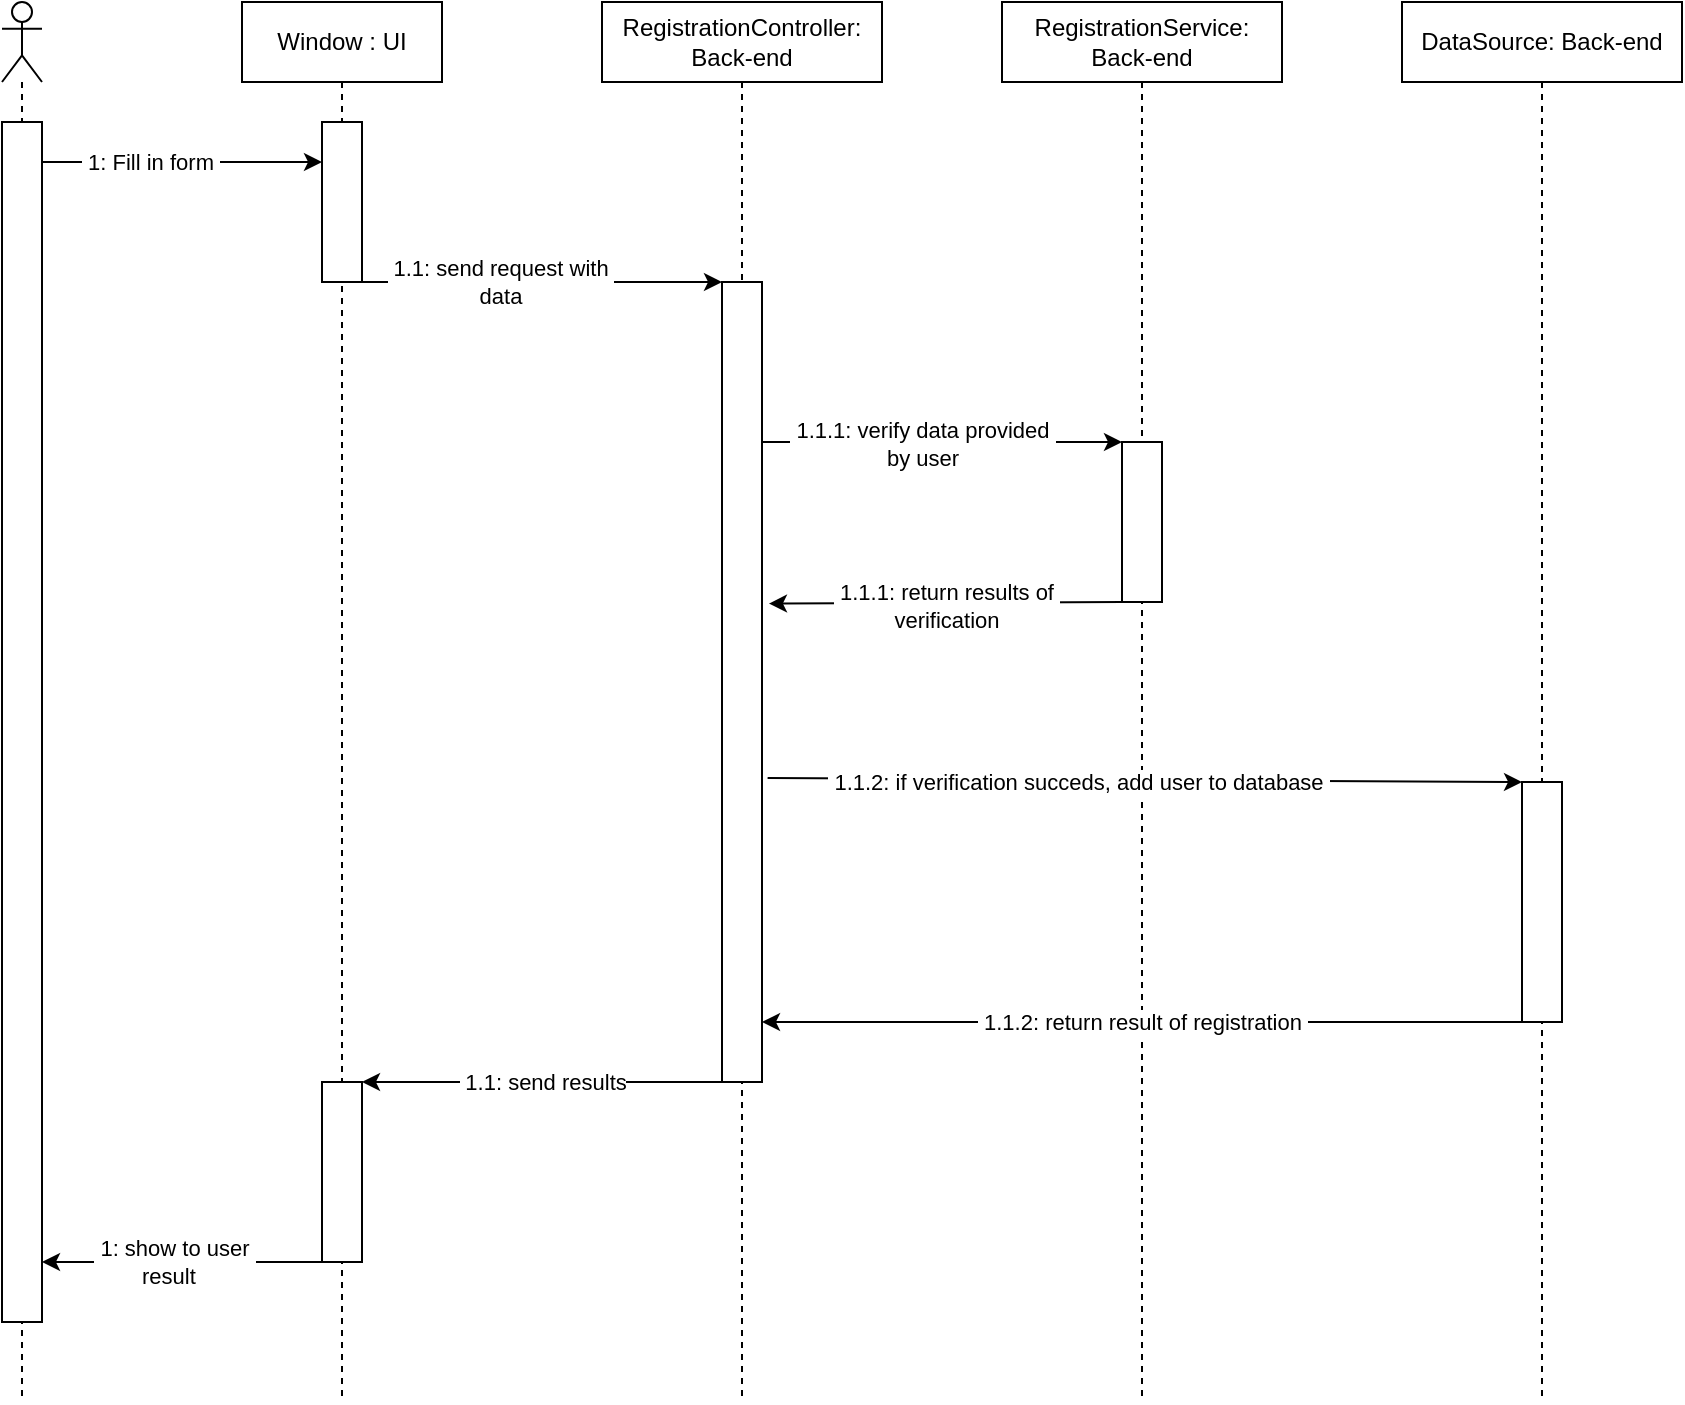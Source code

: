 <mxfile version="15.9.5" type="github">
  <diagram id="rq_beq3lxnqr8GJTzKAS" name="Page-1">
    <mxGraphModel dx="1422" dy="794" grid="1" gridSize="10" guides="1" tooltips="1" connect="1" arrows="1" fold="1" page="1" pageScale="1" pageWidth="827" pageHeight="1169" math="0" shadow="0">
      <root>
        <mxCell id="0" />
        <mxCell id="1" parent="0" />
        <mxCell id="H3Pa3cHgaCIbkLx01Kti-1" value="" style="shape=umlLifeline;participant=umlActor;perimeter=lifelinePerimeter;whiteSpace=wrap;html=1;container=1;collapsible=0;recursiveResize=0;verticalAlign=top;spacingTop=36;outlineConnect=0;" parent="1" vertex="1">
          <mxGeometry x="110" y="80" width="20" height="700" as="geometry" />
        </mxCell>
        <mxCell id="H3Pa3cHgaCIbkLx01Kti-2" value="" style="rounded=0;whiteSpace=wrap;html=1;" parent="H3Pa3cHgaCIbkLx01Kti-1" vertex="1">
          <mxGeometry y="60" width="20" height="600" as="geometry" />
        </mxCell>
        <mxCell id="H3Pa3cHgaCIbkLx01Kti-3" value="Window : UI" style="shape=umlLifeline;perimeter=lifelinePerimeter;whiteSpace=wrap;html=1;container=1;collapsible=0;recursiveResize=0;outlineConnect=0;" parent="1" vertex="1">
          <mxGeometry x="230" y="80" width="100" height="700" as="geometry" />
        </mxCell>
        <mxCell id="H3Pa3cHgaCIbkLx01Kti-4" value="" style="rounded=0;whiteSpace=wrap;html=1;" parent="H3Pa3cHgaCIbkLx01Kti-3" vertex="1">
          <mxGeometry x="40" y="60" width="20" height="80" as="geometry" />
        </mxCell>
        <mxCell id="H3Pa3cHgaCIbkLx01Kti-5" value="" style="rounded=0;whiteSpace=wrap;html=1;" parent="H3Pa3cHgaCIbkLx01Kti-3" vertex="1">
          <mxGeometry x="40" y="540" width="20" height="90" as="geometry" />
        </mxCell>
        <mxCell id="H3Pa3cHgaCIbkLx01Kti-6" value="RegistrationController: Back-end" style="shape=umlLifeline;perimeter=lifelinePerimeter;whiteSpace=wrap;html=1;container=1;collapsible=0;recursiveResize=0;outlineConnect=0;" parent="1" vertex="1">
          <mxGeometry x="410" y="80" width="140" height="700" as="geometry" />
        </mxCell>
        <mxCell id="H3Pa3cHgaCIbkLx01Kti-7" value="" style="rounded=0;whiteSpace=wrap;html=1;" parent="H3Pa3cHgaCIbkLx01Kti-6" vertex="1">
          <mxGeometry x="60" y="140" width="20" height="400" as="geometry" />
        </mxCell>
        <mxCell id="H3Pa3cHgaCIbkLx01Kti-8" value="RegistrationService: Back-end" style="shape=umlLifeline;perimeter=lifelinePerimeter;whiteSpace=wrap;html=1;container=1;collapsible=0;recursiveResize=0;outlineConnect=0;" parent="1" vertex="1">
          <mxGeometry x="610" y="80" width="140" height="700" as="geometry" />
        </mxCell>
        <mxCell id="H3Pa3cHgaCIbkLx01Kti-9" value="" style="rounded=0;whiteSpace=wrap;html=1;" parent="H3Pa3cHgaCIbkLx01Kti-8" vertex="1">
          <mxGeometry x="60" y="220" width="20" height="80" as="geometry" />
        </mxCell>
        <mxCell id="H3Pa3cHgaCIbkLx01Kti-10" value="DataSource: Back-end" style="shape=umlLifeline;perimeter=lifelinePerimeter;whiteSpace=wrap;html=1;container=1;collapsible=0;recursiveResize=0;outlineConnect=0;" parent="1" vertex="1">
          <mxGeometry x="810" y="80" width="140" height="700" as="geometry" />
        </mxCell>
        <mxCell id="H3Pa3cHgaCIbkLx01Kti-11" value="" style="rounded=0;whiteSpace=wrap;html=1;" parent="H3Pa3cHgaCIbkLx01Kti-10" vertex="1">
          <mxGeometry x="60" y="390" width="20" height="120" as="geometry" />
        </mxCell>
        <mxCell id="H3Pa3cHgaCIbkLx01Kti-14" value="" style="endArrow=classic;html=1;rounded=0;entryX=0;entryY=0.25;entryDx=0;entryDy=0;" parent="1" target="H3Pa3cHgaCIbkLx01Kti-4" edge="1">
          <mxGeometry width="50" height="50" relative="1" as="geometry">
            <mxPoint x="130" y="160" as="sourcePoint" />
            <mxPoint x="100" y="30" as="targetPoint" />
          </mxGeometry>
        </mxCell>
        <mxCell id="H3Pa3cHgaCIbkLx01Kti-15" value="&amp;nbsp;1: Fill in form&amp;nbsp;" style="edgeLabel;html=1;align=center;verticalAlign=middle;resizable=0;points=[];" parent="H3Pa3cHgaCIbkLx01Kti-14" vertex="1" connectable="0">
          <mxGeometry x="-0.236" relative="1" as="geometry">
            <mxPoint as="offset" />
          </mxGeometry>
        </mxCell>
        <mxCell id="H3Pa3cHgaCIbkLx01Kti-16" value="" style="endArrow=classic;html=1;rounded=0;entryX=0;entryY=0;entryDx=0;entryDy=0;exitX=1;exitY=1;exitDx=0;exitDy=0;" parent="1" source="H3Pa3cHgaCIbkLx01Kti-4" edge="1">
          <mxGeometry width="50" height="50" relative="1" as="geometry">
            <mxPoint x="360" y="300" as="sourcePoint" />
            <mxPoint x="470" y="220" as="targetPoint" />
          </mxGeometry>
        </mxCell>
        <mxCell id="H3Pa3cHgaCIbkLx01Kti-17" value="&amp;nbsp;1.1: send request with&amp;nbsp;&lt;br&gt;data" style="edgeLabel;html=1;align=center;verticalAlign=middle;resizable=0;points=[];" parent="H3Pa3cHgaCIbkLx01Kti-16" vertex="1" connectable="0">
          <mxGeometry x="-0.236" relative="1" as="geometry">
            <mxPoint as="offset" />
          </mxGeometry>
        </mxCell>
        <mxCell id="H3Pa3cHgaCIbkLx01Kti-18" value="" style="endArrow=classic;html=1;rounded=0;exitX=0;exitY=1;exitDx=0;exitDy=0;entryX=1.174;entryY=0.402;entryDx=0;entryDy=0;entryPerimeter=0;" parent="1" source="H3Pa3cHgaCIbkLx01Kti-9" target="H3Pa3cHgaCIbkLx01Kti-7" edge="1">
          <mxGeometry width="50" height="50" relative="1" as="geometry">
            <mxPoint x="590" y="560" as="sourcePoint" />
            <mxPoint x="500" y="380" as="targetPoint" />
          </mxGeometry>
        </mxCell>
        <mxCell id="H3Pa3cHgaCIbkLx01Kti-19" value="&amp;nbsp;1.1.1: return results of&amp;nbsp;&lt;br&gt;verification" style="edgeLabel;html=1;align=center;verticalAlign=middle;resizable=0;points=[];" parent="H3Pa3cHgaCIbkLx01Kti-18" vertex="1" connectable="0">
          <mxGeometry x="-0.236" relative="1" as="geometry">
            <mxPoint x="-21" y="1" as="offset" />
          </mxGeometry>
        </mxCell>
        <mxCell id="H3Pa3cHgaCIbkLx01Kti-20" value="" style="endArrow=classic;html=1;rounded=0;exitX=1;exitY=1;exitDx=0;exitDy=0;entryX=0;entryY=0;entryDx=0;entryDy=0;" parent="1" target="H3Pa3cHgaCIbkLx01Kti-9" edge="1">
          <mxGeometry width="50" height="50" relative="1" as="geometry">
            <mxPoint x="490" y="300" as="sourcePoint" />
            <mxPoint x="580" y="320" as="targetPoint" />
          </mxGeometry>
        </mxCell>
        <mxCell id="H3Pa3cHgaCIbkLx01Kti-21" value="&amp;nbsp;1.1.1: verify data provided&amp;nbsp;&lt;br&gt;by user" style="edgeLabel;html=1;align=center;verticalAlign=middle;resizable=0;points=[];" parent="H3Pa3cHgaCIbkLx01Kti-20" vertex="1" connectable="0">
          <mxGeometry x="-0.236" relative="1" as="geometry">
            <mxPoint x="11" y="1" as="offset" />
          </mxGeometry>
        </mxCell>
        <mxCell id="H3Pa3cHgaCIbkLx01Kti-22" value="" style="endArrow=classic;html=1;rounded=0;entryX=0;entryY=0;entryDx=0;entryDy=0;exitX=1.14;exitY=0.62;exitDx=0;exitDy=0;exitPerimeter=0;" parent="1" source="H3Pa3cHgaCIbkLx01Kti-7" target="H3Pa3cHgaCIbkLx01Kti-11" edge="1">
          <mxGeometry width="50" height="50" relative="1" as="geometry">
            <mxPoint x="490" y="620" as="sourcePoint" />
            <mxPoint x="670" y="620" as="targetPoint" />
          </mxGeometry>
        </mxCell>
        <mxCell id="H3Pa3cHgaCIbkLx01Kti-23" value="&amp;nbsp;1.1.2: if verification succeds, add user to database&amp;nbsp;" style="edgeLabel;html=1;align=center;verticalAlign=middle;resizable=0;points=[];" parent="H3Pa3cHgaCIbkLx01Kti-22" vertex="1" connectable="0">
          <mxGeometry x="-0.236" relative="1" as="geometry">
            <mxPoint x="11" y="1" as="offset" />
          </mxGeometry>
        </mxCell>
        <mxCell id="H3Pa3cHgaCIbkLx01Kti-24" value="" style="endArrow=classic;html=1;rounded=0;entryX=1;entryY=0;entryDx=0;entryDy=0;exitX=0;exitY=1;exitDx=0;exitDy=0;" parent="1" source="H3Pa3cHgaCIbkLx01Kti-11" edge="1">
          <mxGeometry width="50" height="50" relative="1" as="geometry">
            <mxPoint x="500" y="480" as="sourcePoint" />
            <mxPoint x="490" y="590" as="targetPoint" />
          </mxGeometry>
        </mxCell>
        <mxCell id="H3Pa3cHgaCIbkLx01Kti-25" value="&amp;nbsp;1.1.2: return result of registration&amp;nbsp;" style="edgeLabel;html=1;align=center;verticalAlign=middle;resizable=0;points=[];" parent="H3Pa3cHgaCIbkLx01Kti-24" vertex="1" connectable="0">
          <mxGeometry x="-0.236" relative="1" as="geometry">
            <mxPoint x="-45" as="offset" />
          </mxGeometry>
        </mxCell>
        <mxCell id="H3Pa3cHgaCIbkLx01Kti-26" value="" style="endArrow=classic;html=1;rounded=0;entryX=1;entryY=0;entryDx=0;entryDy=0;exitX=0;exitY=1;exitDx=0;exitDy=0;" parent="1" source="H3Pa3cHgaCIbkLx01Kti-7" target="H3Pa3cHgaCIbkLx01Kti-5" edge="1">
          <mxGeometry width="50" height="50" relative="1" as="geometry">
            <mxPoint x="880" y="600" as="sourcePoint" />
            <mxPoint x="500" y="600" as="targetPoint" />
          </mxGeometry>
        </mxCell>
        <mxCell id="H3Pa3cHgaCIbkLx01Kti-27" value="&amp;nbsp;1.1: send results" style="edgeLabel;html=1;align=center;verticalAlign=middle;resizable=0;points=[];" parent="H3Pa3cHgaCIbkLx01Kti-26" vertex="1" connectable="0">
          <mxGeometry x="-0.236" relative="1" as="geometry">
            <mxPoint x="-21" as="offset" />
          </mxGeometry>
        </mxCell>
        <mxCell id="H3Pa3cHgaCIbkLx01Kti-28" value="" style="endArrow=classic;html=1;rounded=0;entryX=1;entryY=0;entryDx=0;entryDy=0;exitX=0;exitY=1;exitDx=0;exitDy=0;" parent="1" source="H3Pa3cHgaCIbkLx01Kti-5" edge="1">
          <mxGeometry width="50" height="50" relative="1" as="geometry">
            <mxPoint x="220" y="650" as="sourcePoint" />
            <mxPoint x="130" y="710" as="targetPoint" />
          </mxGeometry>
        </mxCell>
        <mxCell id="H3Pa3cHgaCIbkLx01Kti-29" value="&amp;nbsp;1: show to user&amp;nbsp;&lt;br&gt;result&amp;nbsp;&amp;nbsp;" style="edgeLabel;html=1;align=center;verticalAlign=middle;resizable=0;points=[];" parent="H3Pa3cHgaCIbkLx01Kti-28" vertex="1" connectable="0">
          <mxGeometry x="-0.236" relative="1" as="geometry">
            <mxPoint x="-21" as="offset" />
          </mxGeometry>
        </mxCell>
      </root>
    </mxGraphModel>
  </diagram>
</mxfile>
